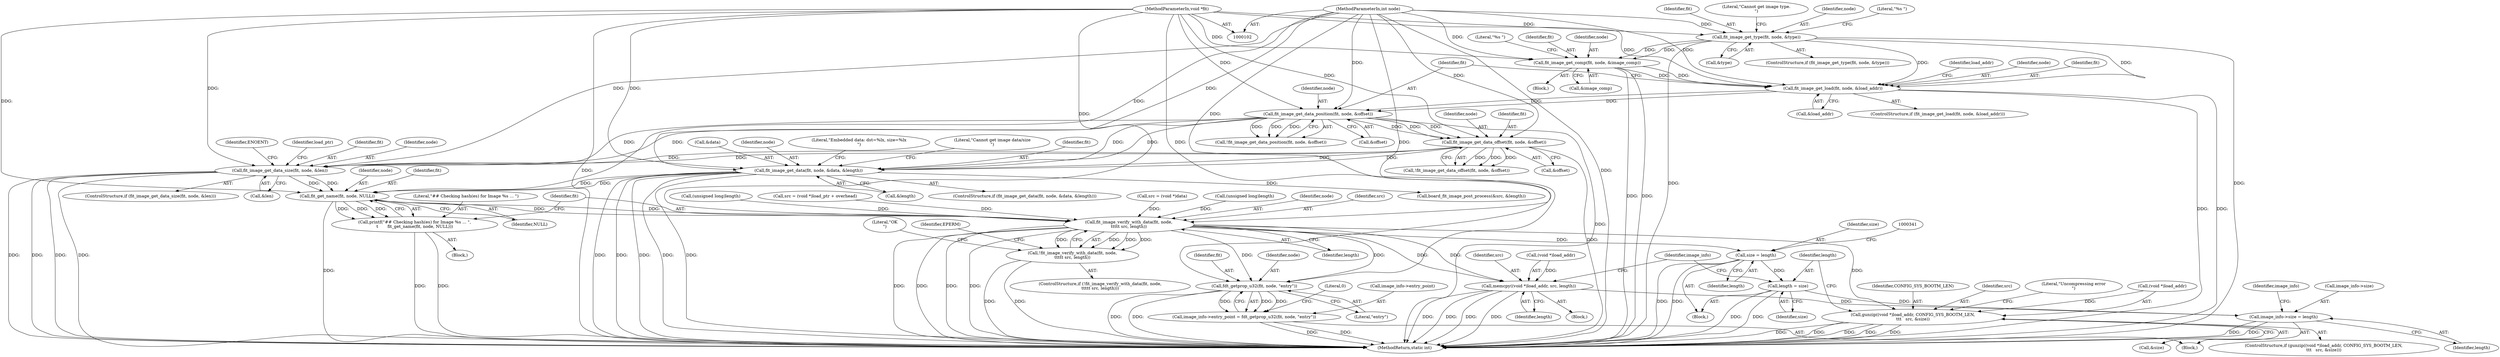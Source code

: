 digraph "0_u-boot_master_15@pointer" {
"1000306" [label="(Call,fit_get_name(fit, node, NULL))"];
"1000217" [label="(Call,fit_image_get_data_size(fit, node, &len))"];
"1000189" [label="(Call,fit_image_get_data_position(fit, node, &offset))"];
"1000177" [label="(Call,fit_image_get_load(fit, node, &load_addr))"];
"1000167" [label="(Call,fit_image_get_comp(fit, node, &image_comp))"];
"1000151" [label="(Call,fit_image_get_type(fit, node, &type))"];
"1000105" [label="(MethodParameterIn,void *fit)"];
"1000107" [label="(MethodParameterIn,int node)"];
"1000201" [label="(Call,fit_image_get_data_offset(fit, node, &offset))"];
"1000280" [label="(Call,fit_image_get_data(fit, node, &data, &length))"];
"1000304" [label="(Call,printf(\"## Checking hash(es) for Image %s ... \",\n\t       fit_get_name(fit, node, NULL)))"];
"1000312" [label="(Call,fit_image_verify_with_data(fit, node,\n\t\t\t\t\t src, length))"];
"1000311" [label="(Call,!fit_image_verify_with_data(fit, node,\n\t\t\t\t\t src, length))"];
"1000335" [label="(Call,size = length)"];
"1000353" [label="(Call,length = size)"];
"1000372" [label="(Call,image_info->size = length)"];
"1000339" [label="(Call,gunzip((void *)load_addr, CONFIG_SYS_BOOTM_LEN,\n\t\t\t   src, &size))"];
"1000358" [label="(Call,memcpy((void *)load_addr, src, length))"];
"1000381" [label="(Call,fdt_getprop_u32(fit, node, \"entry\"))"];
"1000377" [label="(Call,image_info->entry_point = fdt_getprop_u32(fit, node, \"entry\"))"];
"1000224" [label="(Identifier,ENOENT)"];
"1000204" [label="(Call,&offset)"];
"1000283" [label="(Call,&data)"];
"1000177" [label="(Call,fit_image_get_load(fit, node, &load_addr))"];
"1000226" [label="(Identifier,load_ptr)"];
"1000359" [label="(Call,(void *)load_addr)"];
"1000279" [label="(ControlStructure,if (fit_image_get_data(fit, node, &data, &length)))"];
"1000203" [label="(Identifier,node)"];
"1000166" [label="(Block,)"];
"1000386" [label="(Literal,0)"];
"1000335" [label="(Call,size = length)"];
"1000357" [label="(Block,)"];
"1000183" [label="(Identifier,load_addr)"];
"1000201" [label="(Call,fit_image_get_data_offset(fit, node, &offset))"];
"1000362" [label="(Identifier,src)"];
"1000180" [label="(Call,&load_addr)"];
"1000312" [label="(Call,fit_image_verify_with_data(fit, node,\n\t\t\t\t\t src, length))"];
"1000109" [label="(Block,)"];
"1000308" [label="(Identifier,node)"];
"1000355" [label="(Identifier,size)"];
"1000188" [label="(Call,!fit_image_get_data_position(fit, node, &offset))"];
"1000179" [label="(Identifier,node)"];
"1000322" [label="(Call,board_fit_image_post_process(&src, &length))"];
"1000316" [label="(Identifier,length)"];
"1000270" [label="(Call,src = (void *)load_ptr + overhead)"];
"1000339" [label="(Call,gunzip((void *)load_addr, CONFIG_SYS_BOOTM_LEN,\n\t\t\t   src, &size))"];
"1000173" [label="(Literal,\"%s \")"];
"1000299" [label="(Call,src = (void *)data)"];
"1000336" [label="(Identifier,size)"];
"1000366" [label="(Block,)"];
"1000168" [label="(Identifier,fit)"];
"1000152" [label="(Identifier,fit)"];
"1000381" [label="(Call,fdt_getprop_u32(fit, node, \"entry\"))"];
"1000191" [label="(Identifier,node)"];
"1000105" [label="(MethodParameterIn,void *fit)"];
"1000217" [label="(Call,fit_image_get_data_size(fit, node, &len))"];
"1000157" [label="(Literal,\"Cannot get image type.\n\")"];
"1000345" [label="(Call,&size)"];
"1000189" [label="(Call,fit_image_get_data_position(fit, node, &offset))"];
"1000376" [label="(Identifier,length)"];
"1000107" [label="(MethodParameterIn,int node)"];
"1000382" [label="(Identifier,fit)"];
"1000384" [label="(Literal,\"entry\")"];
"1000387" [label="(MethodReturn,static int)"];
"1000306" [label="(Call,fit_get_name(fit, node, NULL))"];
"1000282" [label="(Identifier,node)"];
"1000153" [label="(Identifier,node)"];
"1000154" [label="(Call,&type)"];
"1000334" [label="(Block,)"];
"1000305" [label="(Literal,\"## Checking hash(es) for Image %s ... \")"];
"1000216" [label="(ControlStructure,if (fit_image_get_data_size(fit, node, &len)))"];
"1000151" [label="(Call,fit_image_get_type(fit, node, &type))"];
"1000169" [label="(Identifier,node)"];
"1000379" [label="(Identifier,image_info)"];
"1000190" [label="(Identifier,fit)"];
"1000267" [label="(Call,(unsigned long)length)"];
"1000285" [label="(Call,&length)"];
"1000200" [label="(Call,!fit_image_get_data_offset(fit, node, &offset))"];
"1000309" [label="(Identifier,NULL)"];
"1000343" [label="(Identifier,CONFIG_SYS_BOOTM_LEN)"];
"1000383" [label="(Identifier,node)"];
"1000314" [label="(Identifier,node)"];
"1000337" [label="(Identifier,length)"];
"1000377" [label="(Call,image_info->entry_point = fdt_getprop_u32(fit, node, \"entry\"))"];
"1000315" [label="(Identifier,src)"];
"1000344" [label="(Identifier,src)"];
"1000363" [label="(Identifier,length)"];
"1000176" [label="(ControlStructure,if (fit_image_get_load(fit, node, &load_addr)))"];
"1000170" [label="(Call,&image_comp)"];
"1000349" [label="(Literal,\"Uncompressing error\n\")"];
"1000304" [label="(Call,printf(\"## Checking hash(es) for Image %s ... \",\n\t       fit_get_name(fit, node, NULL)))"];
"1000365" [label="(Identifier,image_info)"];
"1000294" [label="(Literal,\"Embedded data: dst=%lx, size=%lx\n\")"];
"1000338" [label="(ControlStructure,if (gunzip((void *)load_addr, CONFIG_SYS_BOOTM_LEN,\n\t\t\t   src, &size)))"];
"1000192" [label="(Call,&offset)"];
"1000289" [label="(Literal,\"Cannot get image data/size\n\")"];
"1000378" [label="(Call,image_info->entry_point)"];
"1000280" [label="(Call,fit_image_get_data(fit, node, &data, &length))"];
"1000321" [label="(Literal,\"OK\n\")"];
"1000372" [label="(Call,image_info->size = length)"];
"1000220" [label="(Call,&len)"];
"1000150" [label="(ControlStructure,if (fit_image_get_type(fit, node, &type)))"];
"1000218" [label="(Identifier,fit)"];
"1000313" [label="(Identifier,fit)"];
"1000296" [label="(Call,(unsigned long)length)"];
"1000354" [label="(Identifier,length)"];
"1000219" [label="(Identifier,node)"];
"1000311" [label="(Call,!fit_image_verify_with_data(fit, node,\n\t\t\t\t\t src, length))"];
"1000178" [label="(Identifier,fit)"];
"1000281" [label="(Identifier,fit)"];
"1000358" [label="(Call,memcpy((void *)load_addr, src, length))"];
"1000373" [label="(Call,image_info->size)"];
"1000319" [label="(Identifier,EPERM)"];
"1000340" [label="(Call,(void *)load_addr)"];
"1000307" [label="(Identifier,fit)"];
"1000160" [label="(Literal,\"%s \")"];
"1000353" [label="(Call,length = size)"];
"1000202" [label="(Identifier,fit)"];
"1000167" [label="(Call,fit_image_get_comp(fit, node, &image_comp))"];
"1000310" [label="(ControlStructure,if (!fit_image_verify_with_data(fit, node,\n\t\t\t\t\t src, length)))"];
"1000306" -> "1000304"  [label="AST: "];
"1000306" -> "1000309"  [label="CFG: "];
"1000307" -> "1000306"  [label="AST: "];
"1000308" -> "1000306"  [label="AST: "];
"1000309" -> "1000306"  [label="AST: "];
"1000304" -> "1000306"  [label="CFG: "];
"1000306" -> "1000387"  [label="DDG: "];
"1000306" -> "1000304"  [label="DDG: "];
"1000306" -> "1000304"  [label="DDG: "];
"1000306" -> "1000304"  [label="DDG: "];
"1000217" -> "1000306"  [label="DDG: "];
"1000217" -> "1000306"  [label="DDG: "];
"1000280" -> "1000306"  [label="DDG: "];
"1000280" -> "1000306"  [label="DDG: "];
"1000105" -> "1000306"  [label="DDG: "];
"1000107" -> "1000306"  [label="DDG: "];
"1000306" -> "1000312"  [label="DDG: "];
"1000306" -> "1000312"  [label="DDG: "];
"1000217" -> "1000216"  [label="AST: "];
"1000217" -> "1000220"  [label="CFG: "];
"1000218" -> "1000217"  [label="AST: "];
"1000219" -> "1000217"  [label="AST: "];
"1000220" -> "1000217"  [label="AST: "];
"1000224" -> "1000217"  [label="CFG: "];
"1000226" -> "1000217"  [label="CFG: "];
"1000217" -> "1000387"  [label="DDG: "];
"1000217" -> "1000387"  [label="DDG: "];
"1000217" -> "1000387"  [label="DDG: "];
"1000217" -> "1000387"  [label="DDG: "];
"1000189" -> "1000217"  [label="DDG: "];
"1000189" -> "1000217"  [label="DDG: "];
"1000201" -> "1000217"  [label="DDG: "];
"1000201" -> "1000217"  [label="DDG: "];
"1000105" -> "1000217"  [label="DDG: "];
"1000107" -> "1000217"  [label="DDG: "];
"1000189" -> "1000188"  [label="AST: "];
"1000189" -> "1000192"  [label="CFG: "];
"1000190" -> "1000189"  [label="AST: "];
"1000191" -> "1000189"  [label="AST: "];
"1000192" -> "1000189"  [label="AST: "];
"1000188" -> "1000189"  [label="CFG: "];
"1000189" -> "1000387"  [label="DDG: "];
"1000189" -> "1000188"  [label="DDG: "];
"1000189" -> "1000188"  [label="DDG: "];
"1000189" -> "1000188"  [label="DDG: "];
"1000177" -> "1000189"  [label="DDG: "];
"1000177" -> "1000189"  [label="DDG: "];
"1000105" -> "1000189"  [label="DDG: "];
"1000107" -> "1000189"  [label="DDG: "];
"1000189" -> "1000201"  [label="DDG: "];
"1000189" -> "1000201"  [label="DDG: "];
"1000189" -> "1000201"  [label="DDG: "];
"1000189" -> "1000280"  [label="DDG: "];
"1000189" -> "1000280"  [label="DDG: "];
"1000177" -> "1000176"  [label="AST: "];
"1000177" -> "1000180"  [label="CFG: "];
"1000178" -> "1000177"  [label="AST: "];
"1000179" -> "1000177"  [label="AST: "];
"1000180" -> "1000177"  [label="AST: "];
"1000183" -> "1000177"  [label="CFG: "];
"1000190" -> "1000177"  [label="CFG: "];
"1000177" -> "1000387"  [label="DDG: "];
"1000177" -> "1000387"  [label="DDG: "];
"1000167" -> "1000177"  [label="DDG: "];
"1000167" -> "1000177"  [label="DDG: "];
"1000151" -> "1000177"  [label="DDG: "];
"1000151" -> "1000177"  [label="DDG: "];
"1000105" -> "1000177"  [label="DDG: "];
"1000107" -> "1000177"  [label="DDG: "];
"1000167" -> "1000166"  [label="AST: "];
"1000167" -> "1000170"  [label="CFG: "];
"1000168" -> "1000167"  [label="AST: "];
"1000169" -> "1000167"  [label="AST: "];
"1000170" -> "1000167"  [label="AST: "];
"1000173" -> "1000167"  [label="CFG: "];
"1000167" -> "1000387"  [label="DDG: "];
"1000167" -> "1000387"  [label="DDG: "];
"1000151" -> "1000167"  [label="DDG: "];
"1000151" -> "1000167"  [label="DDG: "];
"1000105" -> "1000167"  [label="DDG: "];
"1000107" -> "1000167"  [label="DDG: "];
"1000151" -> "1000150"  [label="AST: "];
"1000151" -> "1000154"  [label="CFG: "];
"1000152" -> "1000151"  [label="AST: "];
"1000153" -> "1000151"  [label="AST: "];
"1000154" -> "1000151"  [label="AST: "];
"1000157" -> "1000151"  [label="CFG: "];
"1000160" -> "1000151"  [label="CFG: "];
"1000151" -> "1000387"  [label="DDG: "];
"1000151" -> "1000387"  [label="DDG: "];
"1000105" -> "1000151"  [label="DDG: "];
"1000107" -> "1000151"  [label="DDG: "];
"1000105" -> "1000102"  [label="AST: "];
"1000105" -> "1000387"  [label="DDG: "];
"1000105" -> "1000201"  [label="DDG: "];
"1000105" -> "1000280"  [label="DDG: "];
"1000105" -> "1000312"  [label="DDG: "];
"1000105" -> "1000381"  [label="DDG: "];
"1000107" -> "1000102"  [label="AST: "];
"1000107" -> "1000387"  [label="DDG: "];
"1000107" -> "1000201"  [label="DDG: "];
"1000107" -> "1000280"  [label="DDG: "];
"1000107" -> "1000312"  [label="DDG: "];
"1000107" -> "1000381"  [label="DDG: "];
"1000201" -> "1000200"  [label="AST: "];
"1000201" -> "1000204"  [label="CFG: "];
"1000202" -> "1000201"  [label="AST: "];
"1000203" -> "1000201"  [label="AST: "];
"1000204" -> "1000201"  [label="AST: "];
"1000200" -> "1000201"  [label="CFG: "];
"1000201" -> "1000387"  [label="DDG: "];
"1000201" -> "1000200"  [label="DDG: "];
"1000201" -> "1000200"  [label="DDG: "];
"1000201" -> "1000200"  [label="DDG: "];
"1000201" -> "1000280"  [label="DDG: "];
"1000201" -> "1000280"  [label="DDG: "];
"1000280" -> "1000279"  [label="AST: "];
"1000280" -> "1000285"  [label="CFG: "];
"1000281" -> "1000280"  [label="AST: "];
"1000282" -> "1000280"  [label="AST: "];
"1000283" -> "1000280"  [label="AST: "];
"1000285" -> "1000280"  [label="AST: "];
"1000289" -> "1000280"  [label="CFG: "];
"1000294" -> "1000280"  [label="CFG: "];
"1000280" -> "1000387"  [label="DDG: "];
"1000280" -> "1000387"  [label="DDG: "];
"1000280" -> "1000387"  [label="DDG: "];
"1000280" -> "1000387"  [label="DDG: "];
"1000280" -> "1000387"  [label="DDG: "];
"1000280" -> "1000322"  [label="DDG: "];
"1000304" -> "1000109"  [label="AST: "];
"1000305" -> "1000304"  [label="AST: "];
"1000313" -> "1000304"  [label="CFG: "];
"1000304" -> "1000387"  [label="DDG: "];
"1000304" -> "1000387"  [label="DDG: "];
"1000312" -> "1000311"  [label="AST: "];
"1000312" -> "1000316"  [label="CFG: "];
"1000313" -> "1000312"  [label="AST: "];
"1000314" -> "1000312"  [label="AST: "];
"1000315" -> "1000312"  [label="AST: "];
"1000316" -> "1000312"  [label="AST: "];
"1000311" -> "1000312"  [label="CFG: "];
"1000312" -> "1000387"  [label="DDG: "];
"1000312" -> "1000387"  [label="DDG: "];
"1000312" -> "1000387"  [label="DDG: "];
"1000312" -> "1000387"  [label="DDG: "];
"1000312" -> "1000311"  [label="DDG: "];
"1000312" -> "1000311"  [label="DDG: "];
"1000312" -> "1000311"  [label="DDG: "];
"1000312" -> "1000311"  [label="DDG: "];
"1000299" -> "1000312"  [label="DDG: "];
"1000270" -> "1000312"  [label="DDG: "];
"1000296" -> "1000312"  [label="DDG: "];
"1000267" -> "1000312"  [label="DDG: "];
"1000312" -> "1000335"  [label="DDG: "];
"1000312" -> "1000339"  [label="DDG: "];
"1000312" -> "1000358"  [label="DDG: "];
"1000312" -> "1000358"  [label="DDG: "];
"1000312" -> "1000381"  [label="DDG: "];
"1000312" -> "1000381"  [label="DDG: "];
"1000311" -> "1000310"  [label="AST: "];
"1000319" -> "1000311"  [label="CFG: "];
"1000321" -> "1000311"  [label="CFG: "];
"1000311" -> "1000387"  [label="DDG: "];
"1000311" -> "1000387"  [label="DDG: "];
"1000335" -> "1000334"  [label="AST: "];
"1000335" -> "1000337"  [label="CFG: "];
"1000336" -> "1000335"  [label="AST: "];
"1000337" -> "1000335"  [label="AST: "];
"1000341" -> "1000335"  [label="CFG: "];
"1000335" -> "1000387"  [label="DDG: "];
"1000335" -> "1000387"  [label="DDG: "];
"1000335" -> "1000353"  [label="DDG: "];
"1000353" -> "1000334"  [label="AST: "];
"1000353" -> "1000355"  [label="CFG: "];
"1000354" -> "1000353"  [label="AST: "];
"1000355" -> "1000353"  [label="AST: "];
"1000365" -> "1000353"  [label="CFG: "];
"1000353" -> "1000387"  [label="DDG: "];
"1000353" -> "1000387"  [label="DDG: "];
"1000353" -> "1000372"  [label="DDG: "];
"1000372" -> "1000366"  [label="AST: "];
"1000372" -> "1000376"  [label="CFG: "];
"1000373" -> "1000372"  [label="AST: "];
"1000376" -> "1000372"  [label="AST: "];
"1000379" -> "1000372"  [label="CFG: "];
"1000372" -> "1000387"  [label="DDG: "];
"1000372" -> "1000387"  [label="DDG: "];
"1000358" -> "1000372"  [label="DDG: "];
"1000339" -> "1000338"  [label="AST: "];
"1000339" -> "1000345"  [label="CFG: "];
"1000340" -> "1000339"  [label="AST: "];
"1000343" -> "1000339"  [label="AST: "];
"1000344" -> "1000339"  [label="AST: "];
"1000345" -> "1000339"  [label="AST: "];
"1000349" -> "1000339"  [label="CFG: "];
"1000354" -> "1000339"  [label="CFG: "];
"1000339" -> "1000387"  [label="DDG: "];
"1000339" -> "1000387"  [label="DDG: "];
"1000339" -> "1000387"  [label="DDG: "];
"1000339" -> "1000387"  [label="DDG: "];
"1000339" -> "1000387"  [label="DDG: "];
"1000340" -> "1000339"  [label="DDG: "];
"1000358" -> "1000357"  [label="AST: "];
"1000358" -> "1000363"  [label="CFG: "];
"1000359" -> "1000358"  [label="AST: "];
"1000362" -> "1000358"  [label="AST: "];
"1000363" -> "1000358"  [label="AST: "];
"1000365" -> "1000358"  [label="CFG: "];
"1000358" -> "1000387"  [label="DDG: "];
"1000358" -> "1000387"  [label="DDG: "];
"1000358" -> "1000387"  [label="DDG: "];
"1000358" -> "1000387"  [label="DDG: "];
"1000359" -> "1000358"  [label="DDG: "];
"1000381" -> "1000377"  [label="AST: "];
"1000381" -> "1000384"  [label="CFG: "];
"1000382" -> "1000381"  [label="AST: "];
"1000383" -> "1000381"  [label="AST: "];
"1000384" -> "1000381"  [label="AST: "];
"1000377" -> "1000381"  [label="CFG: "];
"1000381" -> "1000387"  [label="DDG: "];
"1000381" -> "1000387"  [label="DDG: "];
"1000381" -> "1000377"  [label="DDG: "];
"1000381" -> "1000377"  [label="DDG: "];
"1000381" -> "1000377"  [label="DDG: "];
"1000377" -> "1000366"  [label="AST: "];
"1000378" -> "1000377"  [label="AST: "];
"1000386" -> "1000377"  [label="CFG: "];
"1000377" -> "1000387"  [label="DDG: "];
"1000377" -> "1000387"  [label="DDG: "];
}
